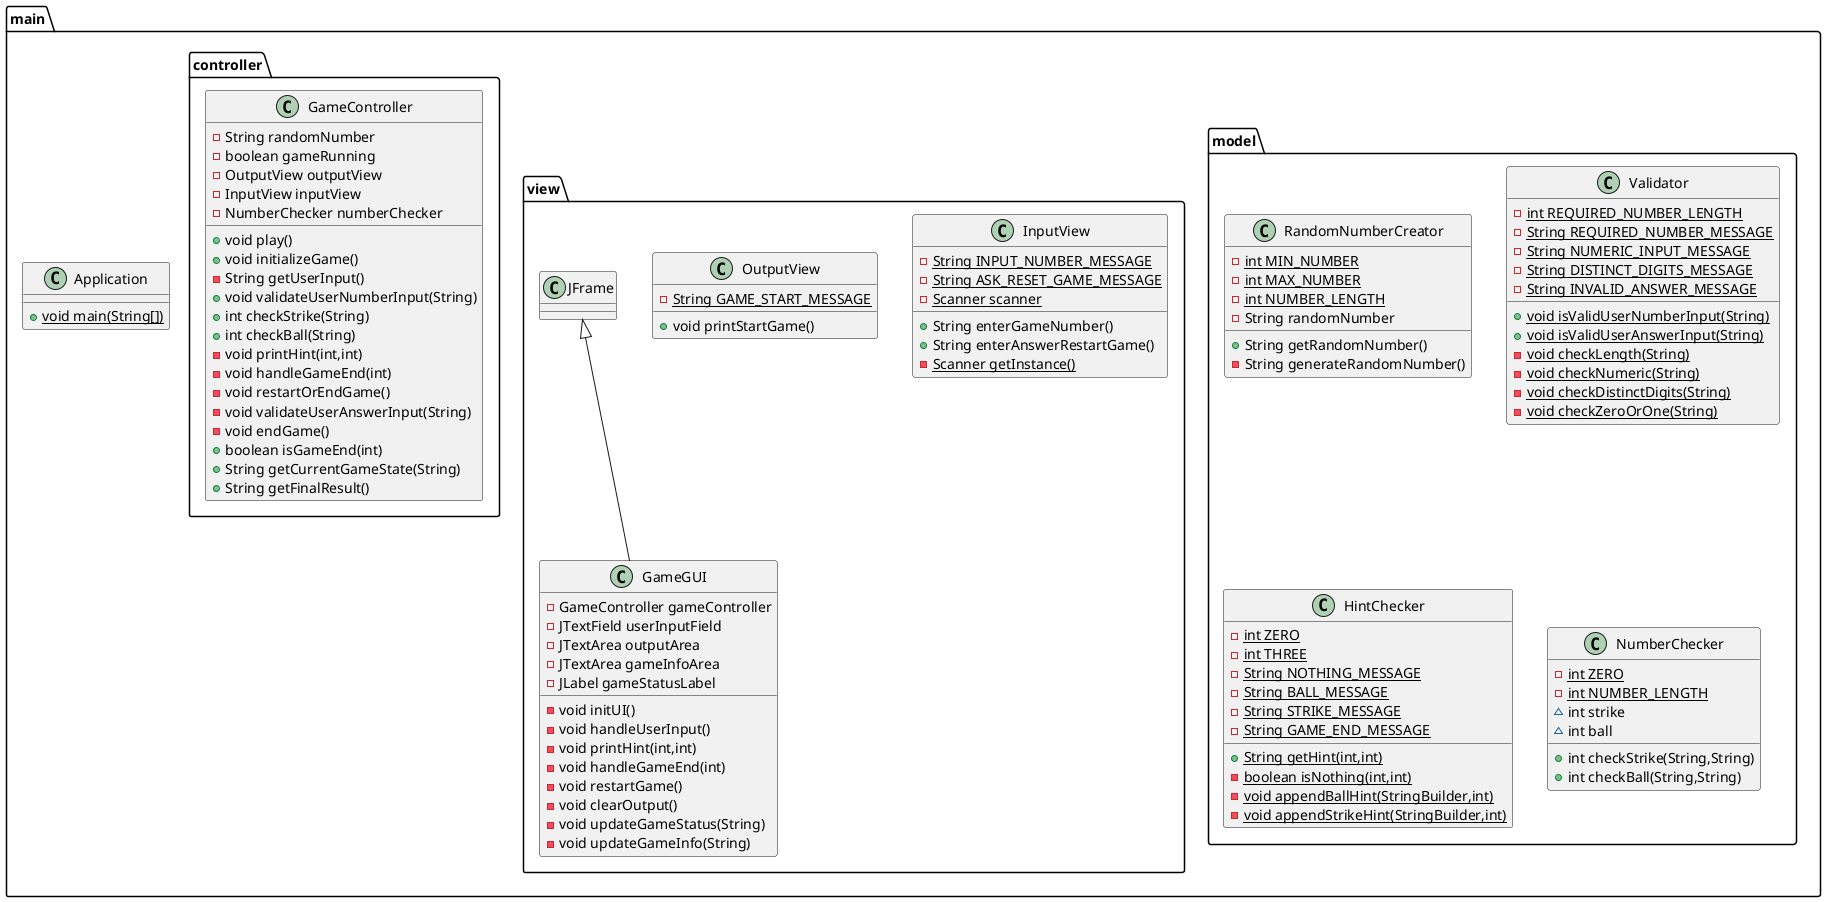@startuml
class main.model.RandomNumberCreator {
- {static} int MIN_NUMBER
- {static} int MAX_NUMBER
- {static} int NUMBER_LENGTH
- String randomNumber
+ String getRandomNumber()
- String generateRandomNumber()
}
class main.model.Validator {
- {static} int REQUIRED_NUMBER_LENGTH
- {static} String REQUIRED_NUMBER_MESSAGE
- {static} String NUMERIC_INPUT_MESSAGE
- {static} String DISTINCT_DIGITS_MESSAGE
- {static} String INVALID_ANSWER_MESSAGE
+ {static} void isValidUserNumberInput(String)
+ {static} void isValidUserAnswerInput(String)
- {static} void checkLength(String)
- {static} void checkNumeric(String)
- {static} void checkDistinctDigits(String)
- {static} void checkZeroOrOne(String)
}
class main.view.InputView {
- {static} String INPUT_NUMBER_MESSAGE
- {static} String ASK_RESET_GAME_MESSAGE
- {static} Scanner scanner
+ String enterGameNumber()
+ String enterAnswerRestartGame()
- {static} Scanner getInstance()
}
class main.controller.GameController {
- String randomNumber
- boolean gameRunning
- OutputView outputView
- InputView inputView
- NumberChecker numberChecker
+ void play()
+ void initializeGame()
- String getUserInput()
+ void validateUserNumberInput(String)
+ int checkStrike(String)
+ int checkBall(String)
- void printHint(int,int)
- void handleGameEnd(int)
- void restartOrEndGame()
- void validateUserAnswerInput(String)
- void endGame()
+ boolean isGameEnd(int)
+ String getCurrentGameState(String)
+ String getFinalResult()
}
class main.view.OutputView {
- {static} String GAME_START_MESSAGE
+ void printStartGame()
}
class main.model.HintChecker {
- {static} int ZERO
- {static} int THREE
- {static} String NOTHING_MESSAGE
- {static} String BALL_MESSAGE
- {static} String STRIKE_MESSAGE
- {static} String GAME_END_MESSAGE
+ {static} String getHint(int,int)
- {static} boolean isNothing(int,int)
- {static} void appendBallHint(StringBuilder,int)
- {static} void appendStrikeHint(StringBuilder,int)
}
class main.Application {
+ {static} void main(String[])
}
class main.view.GameGUI {
- GameController gameController
- JTextField userInputField
- JTextArea outputArea
- JTextArea gameInfoArea
- JLabel gameStatusLabel
- void initUI()
- void handleUserInput()
- void printHint(int,int)
- void handleGameEnd(int)
- void restartGame()
- void clearOutput()
- void updateGameStatus(String)
- void updateGameInfo(String)
}
class main.model.NumberChecker {
- {static} int ZERO
- {static} int NUMBER_LENGTH
~ int strike
~ int ball
+ int checkStrike(String,String)
+ int checkBall(String,String)
}


main.view.JFrame <|-- main.view.GameGUI
@enduml